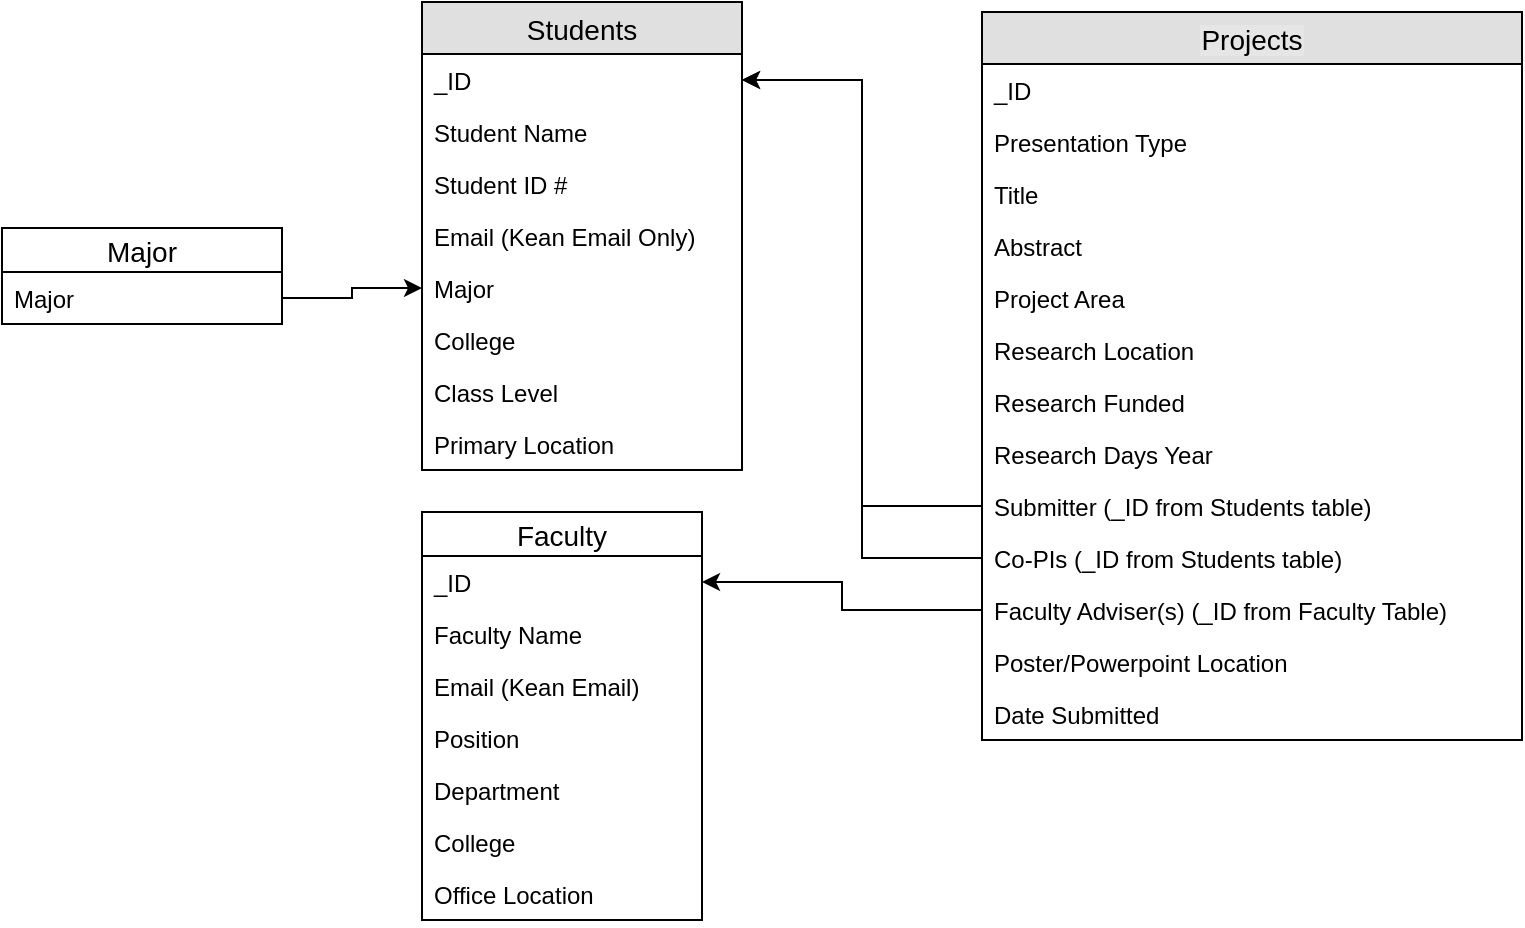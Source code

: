 <mxfile version="12.1.7" type="device" pages="1"><diagram id="0dKyC5QBKDdPz1wq17UZ" name="Page-1"><mxGraphModel dx="1072" dy="802" grid="1" gridSize="10" guides="1" tooltips="1" connect="1" arrows="1" fold="1" page="1" pageScale="1" pageWidth="850" pageHeight="1100" math="0" shadow="0"><root><mxCell id="0"/><mxCell id="1" parent="0"/><mxCell id="GEBa8Cvz4SQGmfeEsVBM-1" value="Students" style="swimlane;fontStyle=0;childLayout=stackLayout;horizontal=1;startSize=26;fillColor=#e0e0e0;horizontalStack=0;resizeParent=1;resizeParentMax=0;resizeLast=0;collapsible=1;marginBottom=0;swimlaneFillColor=#ffffff;align=center;fontSize=14;" parent="1" vertex="1"><mxGeometry x="235" y="55" width="160" height="234" as="geometry"/></mxCell><mxCell id="GEBa8Cvz4SQGmfeEsVBM-28" value="_ID" style="text;strokeColor=none;fillColor=none;spacingLeft=4;spacingRight=4;overflow=hidden;rotatable=0;points=[[0,0.5],[1,0.5]];portConstraint=eastwest;fontSize=12;" parent="GEBa8Cvz4SQGmfeEsVBM-1" vertex="1"><mxGeometry y="26" width="160" height="26" as="geometry"/></mxCell><mxCell id="GEBa8Cvz4SQGmfeEsVBM-2" value="Student Name" style="text;strokeColor=none;fillColor=none;spacingLeft=4;spacingRight=4;overflow=hidden;rotatable=0;points=[[0,0.5],[1,0.5]];portConstraint=eastwest;fontSize=12;" parent="GEBa8Cvz4SQGmfeEsVBM-1" vertex="1"><mxGeometry y="52" width="160" height="26" as="geometry"/></mxCell><mxCell id="GEBa8Cvz4SQGmfeEsVBM-3" value="Student ID #" style="text;strokeColor=none;fillColor=none;spacingLeft=4;spacingRight=4;overflow=hidden;rotatable=0;points=[[0,0.5],[1,0.5]];portConstraint=eastwest;fontSize=12;" parent="GEBa8Cvz4SQGmfeEsVBM-1" vertex="1"><mxGeometry y="78" width="160" height="26" as="geometry"/></mxCell><mxCell id="GEBa8Cvz4SQGmfeEsVBM-4" value="Email (Kean Email Only)" style="text;strokeColor=none;fillColor=none;spacingLeft=4;spacingRight=4;overflow=hidden;rotatable=0;points=[[0,0.5],[1,0.5]];portConstraint=eastwest;fontSize=12;" parent="GEBa8Cvz4SQGmfeEsVBM-1" vertex="1"><mxGeometry y="104" width="160" height="26" as="geometry"/></mxCell><mxCell id="GEBa8Cvz4SQGmfeEsVBM-18" value="Major" style="text;strokeColor=none;fillColor=none;spacingLeft=4;spacingRight=4;overflow=hidden;rotatable=0;points=[[0,0.5],[1,0.5]];portConstraint=eastwest;fontSize=12;" parent="GEBa8Cvz4SQGmfeEsVBM-1" vertex="1"><mxGeometry y="130" width="160" height="26" as="geometry"/></mxCell><mxCell id="XzGOzvAzvIYKvnIfQXcj-7" value="College" style="text;strokeColor=none;fillColor=none;spacingLeft=4;spacingRight=4;overflow=hidden;rotatable=0;points=[[0,0.5],[1,0.5]];portConstraint=eastwest;fontSize=12;" parent="GEBa8Cvz4SQGmfeEsVBM-1" vertex="1"><mxGeometry y="156" width="160" height="26" as="geometry"/></mxCell><mxCell id="GEBa8Cvz4SQGmfeEsVBM-26" value="Class Level" style="text;strokeColor=none;fillColor=none;spacingLeft=4;spacingRight=4;overflow=hidden;rotatable=0;points=[[0,0.5],[1,0.5]];portConstraint=eastwest;fontSize=12;" parent="GEBa8Cvz4SQGmfeEsVBM-1" vertex="1"><mxGeometry y="182" width="160" height="26" as="geometry"/></mxCell><mxCell id="XzGOzvAzvIYKvnIfQXcj-2" value="Primary Location" style="text;strokeColor=none;fillColor=none;spacingLeft=4;spacingRight=4;overflow=hidden;rotatable=0;points=[[0,0.5],[1,0.5]];portConstraint=eastwest;fontSize=12;" parent="GEBa8Cvz4SQGmfeEsVBM-1" vertex="1"><mxGeometry y="208" width="160" height="26" as="geometry"/></mxCell><mxCell id="GEBa8Cvz4SQGmfeEsVBM-5" value="Faculty" style="swimlane;fontStyle=0;childLayout=stackLayout;horizontal=1;startSize=22;fillColor=none;horizontalStack=0;resizeParent=1;resizeParentMax=0;resizeLast=0;collapsible=1;marginBottom=0;swimlaneFillColor=#ffffff;align=center;fontSize=14;labelBackgroundColor=#ffffff;" parent="1" vertex="1"><mxGeometry x="235" y="310" width="140" height="204" as="geometry"/></mxCell><mxCell id="GEBa8Cvz4SQGmfeEsVBM-6" value="_ID" style="text;strokeColor=none;fillColor=none;spacingLeft=4;spacingRight=4;overflow=hidden;rotatable=0;points=[[0,0.5],[1,0.5]];portConstraint=eastwest;fontSize=12;" parent="GEBa8Cvz4SQGmfeEsVBM-5" vertex="1"><mxGeometry y="22" width="140" height="26" as="geometry"/></mxCell><mxCell id="GEBa8Cvz4SQGmfeEsVBM-7" value="Faculty Name" style="text;strokeColor=none;fillColor=none;spacingLeft=4;spacingRight=4;overflow=hidden;rotatable=0;points=[[0,0.5],[1,0.5]];portConstraint=eastwest;fontSize=12;" parent="GEBa8Cvz4SQGmfeEsVBM-5" vertex="1"><mxGeometry y="48" width="140" height="26" as="geometry"/></mxCell><mxCell id="GEBa8Cvz4SQGmfeEsVBM-8" value="Email (Kean Email)" style="text;strokeColor=none;fillColor=none;spacingLeft=4;spacingRight=4;overflow=hidden;rotatable=0;points=[[0,0.5],[1,0.5]];portConstraint=eastwest;fontSize=12;" parent="GEBa8Cvz4SQGmfeEsVBM-5" vertex="1"><mxGeometry y="74" width="140" height="26" as="geometry"/></mxCell><mxCell id="GEBa8Cvz4SQGmfeEsVBM-31" value="Position" style="text;strokeColor=none;fillColor=none;spacingLeft=4;spacingRight=4;overflow=hidden;rotatable=0;points=[[0,0.5],[1,0.5]];portConstraint=eastwest;fontSize=12;" parent="GEBa8Cvz4SQGmfeEsVBM-5" vertex="1"><mxGeometry y="100" width="140" height="26" as="geometry"/></mxCell><mxCell id="GEBa8Cvz4SQGmfeEsVBM-32" value="Department" style="text;strokeColor=none;fillColor=none;spacingLeft=4;spacingRight=4;overflow=hidden;rotatable=0;points=[[0,0.5],[1,0.5]];portConstraint=eastwest;fontSize=12;" parent="GEBa8Cvz4SQGmfeEsVBM-5" vertex="1"><mxGeometry y="126" width="140" height="26" as="geometry"/></mxCell><mxCell id="GEBa8Cvz4SQGmfeEsVBM-33" value="College" style="text;strokeColor=none;fillColor=none;spacingLeft=4;spacingRight=4;overflow=hidden;rotatable=0;points=[[0,0.5],[1,0.5]];portConstraint=eastwest;fontSize=12;" parent="GEBa8Cvz4SQGmfeEsVBM-5" vertex="1"><mxGeometry y="152" width="140" height="26" as="geometry"/></mxCell><mxCell id="XzGOzvAzvIYKvnIfQXcj-12" value="Office Location" style="text;strokeColor=none;fillColor=none;spacingLeft=4;spacingRight=4;overflow=hidden;rotatable=0;points=[[0,0.5],[1,0.5]];portConstraint=eastwest;fontSize=12;" parent="GEBa8Cvz4SQGmfeEsVBM-5" vertex="1"><mxGeometry y="178" width="140" height="26" as="geometry"/></mxCell><mxCell id="GEBa8Cvz4SQGmfeEsVBM-19" value="Projects" style="swimlane;fontStyle=0;childLayout=stackLayout;horizontal=1;startSize=26;fillColor=#e0e0e0;horizontalStack=0;resizeParent=1;resizeParentMax=0;resizeLast=0;collapsible=1;marginBottom=0;swimlaneFillColor=#ffffff;align=center;fontSize=14;labelBackgroundColor=#E6E6E6;" parent="1" vertex="1"><mxGeometry x="515" y="60" width="270" height="364" as="geometry"/></mxCell><mxCell id="GEBa8Cvz4SQGmfeEsVBM-29" value="_ID" style="text;strokeColor=none;fillColor=none;spacingLeft=4;spacingRight=4;overflow=hidden;rotatable=0;points=[[0,0.5],[1,0.5]];portConstraint=eastwest;fontSize=12;" parent="GEBa8Cvz4SQGmfeEsVBM-19" vertex="1"><mxGeometry y="26" width="270" height="26" as="geometry"/></mxCell><mxCell id="GEBa8Cvz4SQGmfeEsVBM-27" value="Presentation Type" style="text;strokeColor=none;fillColor=none;spacingLeft=4;spacingRight=4;overflow=hidden;rotatable=0;points=[[0,0.5],[1,0.5]];portConstraint=eastwest;fontSize=12;" parent="GEBa8Cvz4SQGmfeEsVBM-19" vertex="1"><mxGeometry y="52" width="270" height="26" as="geometry"/></mxCell><mxCell id="GEBa8Cvz4SQGmfeEsVBM-20" value="Title" style="text;strokeColor=none;fillColor=none;spacingLeft=4;spacingRight=4;overflow=hidden;rotatable=0;points=[[0,0.5],[1,0.5]];portConstraint=eastwest;fontSize=12;" parent="GEBa8Cvz4SQGmfeEsVBM-19" vertex="1"><mxGeometry y="78" width="270" height="26" as="geometry"/></mxCell><mxCell id="GEBa8Cvz4SQGmfeEsVBM-21" value="Abstract" style="text;strokeColor=none;fillColor=none;spacingLeft=4;spacingRight=4;overflow=hidden;rotatable=0;points=[[0,0.5],[1,0.5]];portConstraint=eastwest;fontSize=12;" parent="GEBa8Cvz4SQGmfeEsVBM-19" vertex="1"><mxGeometry y="104" width="270" height="26" as="geometry"/></mxCell><mxCell id="GEBa8Cvz4SQGmfeEsVBM-22" value="Project Area" style="text;strokeColor=none;fillColor=none;spacingLeft=4;spacingRight=4;overflow=hidden;rotatable=0;points=[[0,0.5],[1,0.5]];portConstraint=eastwest;fontSize=12;" parent="GEBa8Cvz4SQGmfeEsVBM-19" vertex="1"><mxGeometry y="130" width="270" height="26" as="geometry"/></mxCell><mxCell id="XzGOzvAzvIYKvnIfQXcj-9" value="Research Location" style="text;strokeColor=none;fillColor=none;spacingLeft=4;spacingRight=4;overflow=hidden;rotatable=0;points=[[0,0.5],[1,0.5]];portConstraint=eastwest;fontSize=12;" parent="GEBa8Cvz4SQGmfeEsVBM-19" vertex="1"><mxGeometry y="156" width="270" height="26" as="geometry"/></mxCell><mxCell id="XzGOzvAzvIYKvnIfQXcj-10" value="Research Funded" style="text;strokeColor=none;fillColor=none;spacingLeft=4;spacingRight=4;overflow=hidden;rotatable=0;points=[[0,0.5],[1,0.5]];portConstraint=eastwest;fontSize=12;" parent="GEBa8Cvz4SQGmfeEsVBM-19" vertex="1"><mxGeometry y="182" width="270" height="26" as="geometry"/></mxCell><mxCell id="XzGOzvAzvIYKvnIfQXcj-11" value="Research Days Year" style="text;strokeColor=none;fillColor=none;spacingLeft=4;spacingRight=4;overflow=hidden;rotatable=0;points=[[0,0.5],[1,0.5]];portConstraint=eastwest;fontSize=12;" parent="GEBa8Cvz4SQGmfeEsVBM-19" vertex="1"><mxGeometry y="208" width="270" height="26" as="geometry"/></mxCell><mxCell id="GEBa8Cvz4SQGmfeEsVBM-23" value="Submitter (_ID from Students table)" style="text;strokeColor=none;fillColor=none;spacingLeft=4;spacingRight=4;overflow=hidden;rotatable=0;points=[[0,0.5],[1,0.5]];portConstraint=eastwest;fontSize=12;" parent="GEBa8Cvz4SQGmfeEsVBM-19" vertex="1"><mxGeometry y="234" width="270" height="26" as="geometry"/></mxCell><mxCell id="GEBa8Cvz4SQGmfeEsVBM-24" value="Co-PIs (_ID from Students table)" style="text;strokeColor=none;fillColor=none;spacingLeft=4;spacingRight=4;overflow=hidden;rotatable=0;points=[[0,0.5],[1,0.5]];portConstraint=eastwest;fontSize=12;" parent="GEBa8Cvz4SQGmfeEsVBM-19" vertex="1"><mxGeometry y="260" width="270" height="26" as="geometry"/></mxCell><mxCell id="GEBa8Cvz4SQGmfeEsVBM-25" value="Faculty Adviser(s) (_ID from Faculty Table)" style="text;strokeColor=none;fillColor=none;spacingLeft=4;spacingRight=4;overflow=hidden;rotatable=0;points=[[0,0.5],[1,0.5]];portConstraint=eastwest;fontSize=12;" parent="GEBa8Cvz4SQGmfeEsVBM-19" vertex="1"><mxGeometry y="286" width="270" height="26" as="geometry"/></mxCell><mxCell id="XzGOzvAzvIYKvnIfQXcj-8" value="Poster/Powerpoint Location" style="text;strokeColor=none;fillColor=none;spacingLeft=4;spacingRight=4;overflow=hidden;rotatable=0;points=[[0,0.5],[1,0.5]];portConstraint=eastwest;fontSize=12;" parent="GEBa8Cvz4SQGmfeEsVBM-19" vertex="1"><mxGeometry y="312" width="270" height="26" as="geometry"/></mxCell><mxCell id="9p-eWUnl3ZXU63R64nW5-1" value="Date Submitted" style="text;strokeColor=none;fillColor=none;spacingLeft=4;spacingRight=4;overflow=hidden;rotatable=0;points=[[0,0.5],[1,0.5]];portConstraint=eastwest;fontSize=12;" parent="GEBa8Cvz4SQGmfeEsVBM-19" vertex="1"><mxGeometry y="338" width="270" height="26" as="geometry"/></mxCell><mxCell id="XzGOzvAzvIYKvnIfQXcj-3" style="edgeStyle=orthogonalEdgeStyle;rounded=0;orthogonalLoop=1;jettySize=auto;html=1;exitX=0;exitY=0.5;exitDx=0;exitDy=0;entryX=1;entryY=0.5;entryDx=0;entryDy=0;" parent="1" source="GEBa8Cvz4SQGmfeEsVBM-23" target="GEBa8Cvz4SQGmfeEsVBM-28" edge="1"><mxGeometry relative="1" as="geometry"/></mxCell><mxCell id="XzGOzvAzvIYKvnIfQXcj-5" style="edgeStyle=orthogonalEdgeStyle;rounded=0;orthogonalLoop=1;jettySize=auto;html=1;exitX=0;exitY=0.5;exitDx=0;exitDy=0;" parent="1" source="GEBa8Cvz4SQGmfeEsVBM-24" target="GEBa8Cvz4SQGmfeEsVBM-28" edge="1"><mxGeometry relative="1" as="geometry"/></mxCell><mxCell id="XzGOzvAzvIYKvnIfQXcj-6" style="edgeStyle=orthogonalEdgeStyle;rounded=0;orthogonalLoop=1;jettySize=auto;html=1;exitX=0;exitY=0.5;exitDx=0;exitDy=0;entryX=1;entryY=0.5;entryDx=0;entryDy=0;" parent="1" source="GEBa8Cvz4SQGmfeEsVBM-25" target="GEBa8Cvz4SQGmfeEsVBM-6" edge="1"><mxGeometry relative="1" as="geometry"/></mxCell><mxCell id="kVn3ckm0rsPOZm3IDz7a-5" value="Major" style="swimlane;fontStyle=0;childLayout=stackLayout;horizontal=1;startSize=22;fillColor=none;horizontalStack=0;resizeParent=1;resizeParentMax=0;resizeLast=0;collapsible=1;marginBottom=0;swimlaneFillColor=#ffffff;align=center;fontSize=14;" parent="1" vertex="1"><mxGeometry x="25" y="168" width="140" height="48" as="geometry"/></mxCell><mxCell id="kVn3ckm0rsPOZm3IDz7a-6" value="Major" style="text;strokeColor=none;fillColor=none;spacingLeft=4;spacingRight=4;overflow=hidden;rotatable=0;points=[[0,0.5],[1,0.5]];portConstraint=eastwest;fontSize=12;" parent="kVn3ckm0rsPOZm3IDz7a-5" vertex="1"><mxGeometry y="22" width="140" height="26" as="geometry"/></mxCell><mxCell id="kVn3ckm0rsPOZm3IDz7a-11" style="edgeStyle=orthogonalEdgeStyle;rounded=0;orthogonalLoop=1;jettySize=auto;html=1;exitX=1;exitY=0.5;exitDx=0;exitDy=0;entryX=0;entryY=0.5;entryDx=0;entryDy=0;" parent="1" source="kVn3ckm0rsPOZm3IDz7a-6" target="GEBa8Cvz4SQGmfeEsVBM-18" edge="1"><mxGeometry relative="1" as="geometry"/></mxCell></root></mxGraphModel></diagram></mxfile>